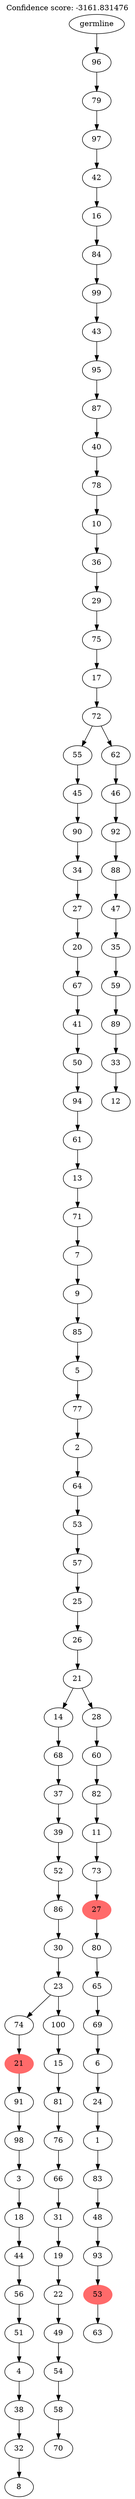 digraph g {
	"102" -> "103";
	"103" [label="8"];
	"101" -> "102";
	"102" [label="32"];
	"100" -> "101";
	"101" [label="38"];
	"99" -> "100";
	"100" [label="4"];
	"98" -> "99";
	"99" [label="51"];
	"97" -> "98";
	"98" [label="56"];
	"96" -> "97";
	"97" [label="44"];
	"95" -> "96";
	"96" [label="18"];
	"94" -> "95";
	"95" [label="3"];
	"93" -> "94";
	"94" [label="98"];
	"92" -> "93";
	"93" [label="91"];
	"91" -> "92";
	"92" [color=indianred1, style=filled, label="21"];
	"89" -> "90";
	"90" [label="70"];
	"88" -> "89";
	"89" [label="58"];
	"87" -> "88";
	"88" [label="54"];
	"86" -> "87";
	"87" [label="49"];
	"85" -> "86";
	"86" [label="22"];
	"84" -> "85";
	"85" [label="19"];
	"83" -> "84";
	"84" [label="31"];
	"82" -> "83";
	"83" [label="66"];
	"81" -> "82";
	"82" [label="76"];
	"80" -> "81";
	"81" [label="81"];
	"79" -> "80";
	"80" [label="15"];
	"78" -> "79";
	"79" [label="100"];
	"78" -> "91";
	"91" [label="74"];
	"77" -> "78";
	"78" [label="23"];
	"76" -> "77";
	"77" [label="30"];
	"75" -> "76";
	"76" [label="86"];
	"74" -> "75";
	"75" [label="52"];
	"73" -> "74";
	"74" [label="39"];
	"72" -> "73";
	"73" [label="37"];
	"71" -> "72";
	"72" [label="68"];
	"69" -> "70";
	"70" [label="63"];
	"68" -> "69";
	"69" [color=indianred1, style=filled, label="53"];
	"67" -> "68";
	"68" [label="93"];
	"66" -> "67";
	"67" [label="48"];
	"65" -> "66";
	"66" [label="83"];
	"64" -> "65";
	"65" [label="1"];
	"63" -> "64";
	"64" [label="24"];
	"62" -> "63";
	"63" [label="6"];
	"61" -> "62";
	"62" [label="69"];
	"60" -> "61";
	"61" [label="65"];
	"59" -> "60";
	"60" [label="80"];
	"58" -> "59";
	"59" [color=indianred1, style=filled, label="27"];
	"57" -> "58";
	"58" [label="73"];
	"56" -> "57";
	"57" [label="11"];
	"55" -> "56";
	"56" [label="82"];
	"54" -> "55";
	"55" [label="60"];
	"53" -> "54";
	"54" [label="28"];
	"53" -> "71";
	"71" [label="14"];
	"52" -> "53";
	"53" [label="21"];
	"51" -> "52";
	"52" [label="26"];
	"50" -> "51";
	"51" [label="25"];
	"49" -> "50";
	"50" [label="57"];
	"48" -> "49";
	"49" [label="53"];
	"47" -> "48";
	"48" [label="64"];
	"46" -> "47";
	"47" [label="2"];
	"45" -> "46";
	"46" [label="77"];
	"44" -> "45";
	"45" [label="5"];
	"43" -> "44";
	"44" [label="85"];
	"42" -> "43";
	"43" [label="9"];
	"41" -> "42";
	"42" [label="7"];
	"40" -> "41";
	"41" [label="71"];
	"39" -> "40";
	"40" [label="13"];
	"38" -> "39";
	"39" [label="61"];
	"37" -> "38";
	"38" [label="94"];
	"36" -> "37";
	"37" [label="50"];
	"35" -> "36";
	"36" [label="41"];
	"34" -> "35";
	"35" [label="67"];
	"33" -> "34";
	"34" [label="20"];
	"32" -> "33";
	"33" [label="27"];
	"31" -> "32";
	"32" [label="34"];
	"30" -> "31";
	"31" [label="90"];
	"29" -> "30";
	"30" [label="45"];
	"27" -> "28";
	"28" [label="12"];
	"26" -> "27";
	"27" [label="33"];
	"25" -> "26";
	"26" [label="89"];
	"24" -> "25";
	"25" [label="59"];
	"23" -> "24";
	"24" [label="35"];
	"22" -> "23";
	"23" [label="47"];
	"21" -> "22";
	"22" [label="88"];
	"20" -> "21";
	"21" [label="92"];
	"19" -> "20";
	"20" [label="46"];
	"18" -> "19";
	"19" [label="62"];
	"18" -> "29";
	"29" [label="55"];
	"17" -> "18";
	"18" [label="72"];
	"16" -> "17";
	"17" [label="17"];
	"15" -> "16";
	"16" [label="75"];
	"14" -> "15";
	"15" [label="29"];
	"13" -> "14";
	"14" [label="36"];
	"12" -> "13";
	"13" [label="10"];
	"11" -> "12";
	"12" [label="78"];
	"10" -> "11";
	"11" [label="40"];
	"9" -> "10";
	"10" [label="87"];
	"8" -> "9";
	"9" [label="95"];
	"7" -> "8";
	"8" [label="43"];
	"6" -> "7";
	"7" [label="99"];
	"5" -> "6";
	"6" [label="84"];
	"4" -> "5";
	"5" [label="16"];
	"3" -> "4";
	"4" [label="42"];
	"2" -> "3";
	"3" [label="97"];
	"1" -> "2";
	"2" [label="79"];
	"0" -> "1";
	"1" [label="96"];
	"0" [label="germline"];
	labelloc="t";
	label="Confidence score: -3161.831476";
}
